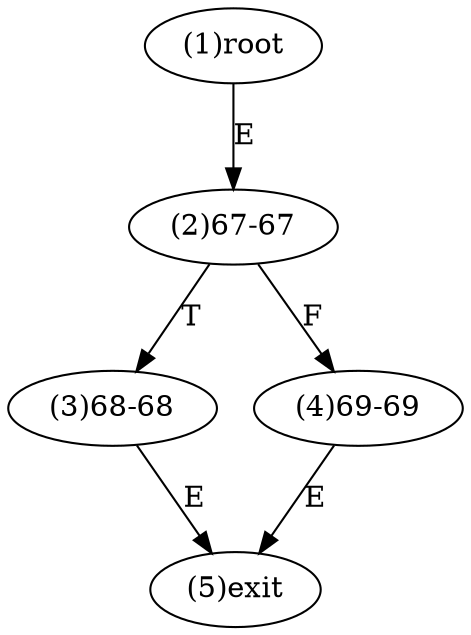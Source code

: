 digraph "" { 
1[ label="(1)root"];
2[ label="(2)67-67"];
3[ label="(3)68-68"];
4[ label="(4)69-69"];
5[ label="(5)exit"];
1->2[ label="E"];
2->4[ label="F"];
2->3[ label="T"];
3->5[ label="E"];
4->5[ label="E"];
}